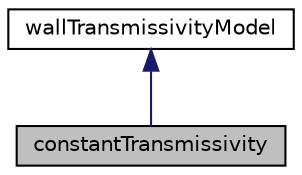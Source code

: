 digraph "constantTransmissivity"
{
  bgcolor="transparent";
  edge [fontname="Helvetica",fontsize="10",labelfontname="Helvetica",labelfontsize="10"];
  node [fontname="Helvetica",fontsize="10",shape=record];
  Node1 [label="constantTransmissivity",height=0.2,width=0.4,color="black", fillcolor="grey75", style="filled" fontcolor="black"];
  Node2 -> Node1 [dir="back",color="midnightblue",fontsize="10",style="solid",fontname="Helvetica"];
  Node2 [label="wallTransmissivityModel",height=0.2,width=0.4,color="black",URL="$classFoam_1_1radiation_1_1wallTransmissivityModel.html",tooltip="Base class for wall transmissivity models. "];
}
